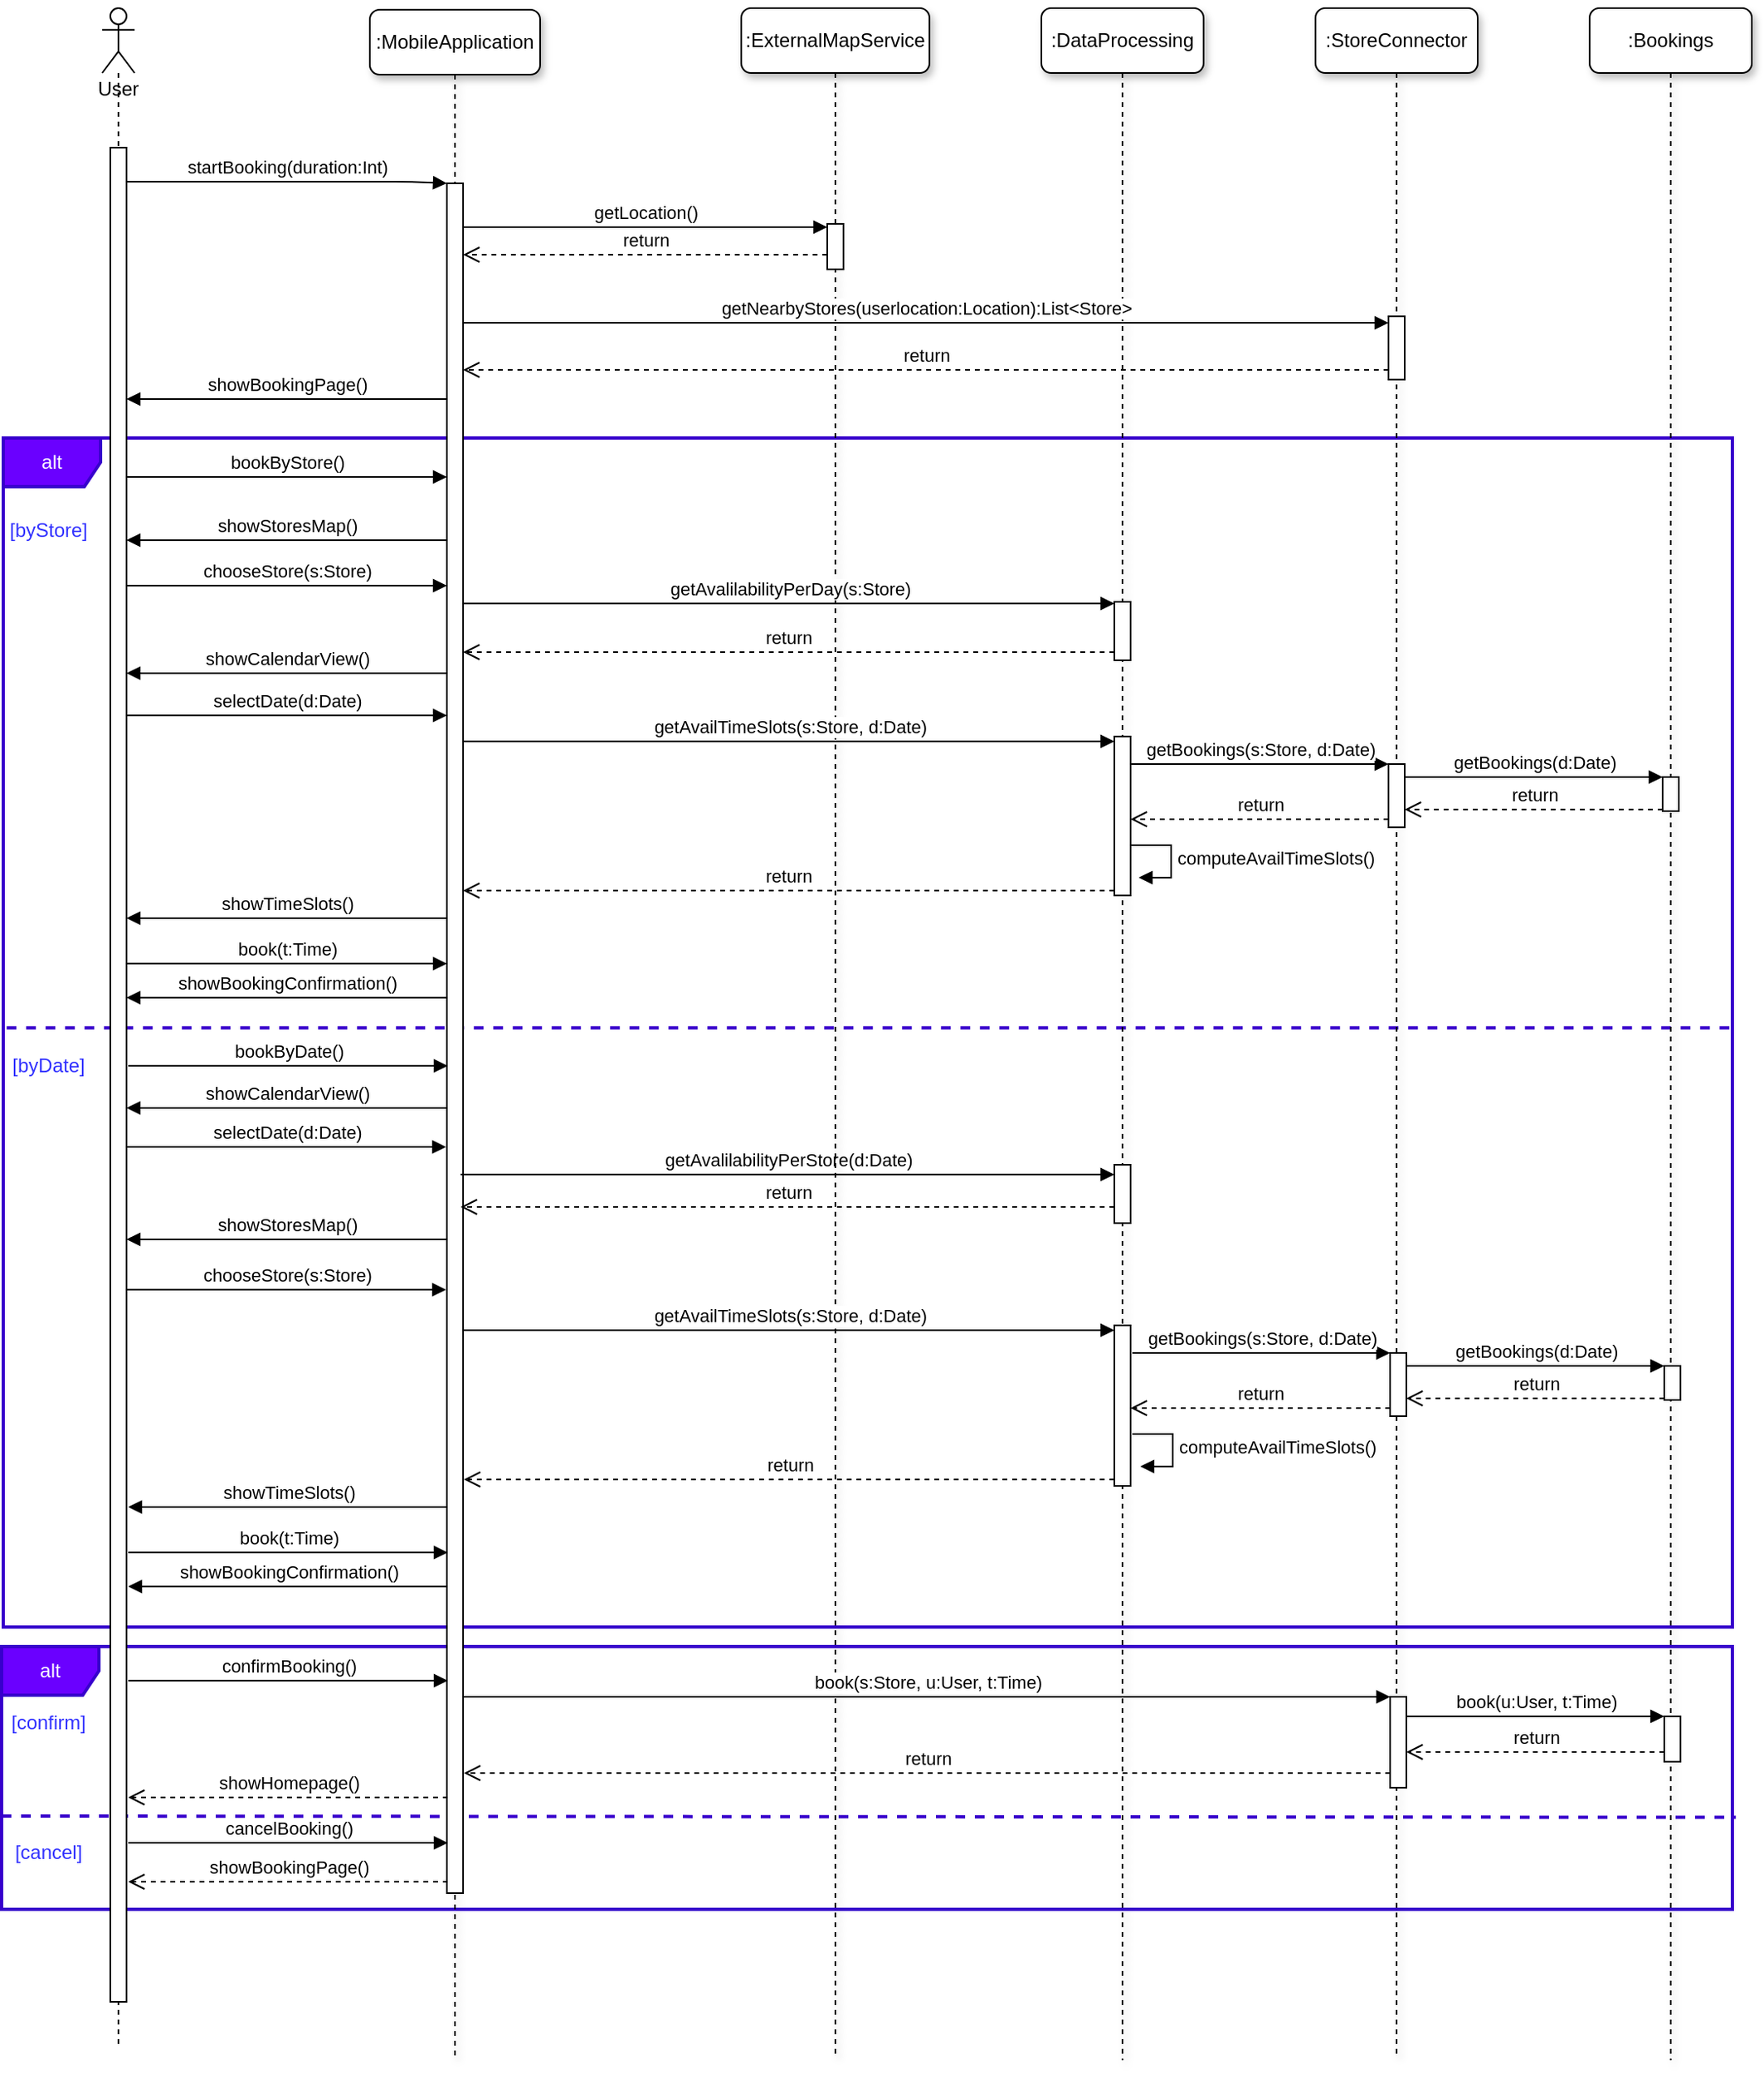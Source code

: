 <mxfile version="14.1.8" type="device"><diagram name="Page-1" id="13e1069c-82ec-6db2-03f1-153e76fe0fe0"><mxGraphModel dx="1102" dy="829" grid="0" gridSize="10" guides="1" tooltips="1" connect="1" arrows="1" fold="1" page="1" pageScale="1" pageWidth="1169" pageHeight="827" background="none" math="0" shadow="0"><root><mxCell id="0"/><mxCell id="1" parent="0"/><mxCell id="lIzOskPbsVTF9RIAqZBn-187" value="" style="endArrow=none;dashed=1;html=1;exitX=0;exitY=0.645;exitDx=0;exitDy=0;exitPerimeter=0;fillColor=#6a00ff;strokeColor=#3700CC;strokeWidth=2;entryX=1.002;entryY=0.65;entryDx=0;entryDy=0;entryPerimeter=0;" parent="1" source="lIzOskPbsVTF9RIAqZBn-188" target="lIzOskPbsVTF9RIAqZBn-188" edge="1"><mxGeometry width="50" height="50" relative="1" as="geometry"><mxPoint x="12.953" y="1187.686" as="sourcePoint"/><mxPoint x="1061.02" y="1186.714" as="targetPoint"/><Array as="points"/></mxGeometry></mxCell><mxCell id="lIzOskPbsVTF9RIAqZBn-51" value="" style="endArrow=none;dashed=1;html=1;exitX=0.002;exitY=0.496;exitDx=0;exitDy=0;exitPerimeter=0;fillColor=#6a00ff;strokeColor=#3700CC;strokeWidth=2;entryX=1.001;entryY=0.496;entryDx=0;entryDy=0;entryPerimeter=0;" parent="1" source="lIzOskPbsVTF9RIAqZBn-39" target="lIzOskPbsVTF9RIAqZBn-39" edge="1"><mxGeometry width="50" height="50" relative="1" as="geometry"><mxPoint x="524" y="544" as="sourcePoint"/><mxPoint x="1072" y="639" as="targetPoint"/><Array as="points"/></mxGeometry></mxCell><mxCell id="lIzOskPbsVTF9RIAqZBn-188" value="alt" style="shape=umlFrame;whiteSpace=wrap;html=1;fillColor=#6a00ff;strokeColor=#3700CC;fontColor=#ffffff;strokeWidth=2;" parent="1" vertex="1"><mxGeometry x="13" y="1088" width="1067" height="162" as="geometry"/></mxCell><mxCell id="lIzOskPbsVTF9RIAqZBn-39" value="alt" style="shape=umlFrame;whiteSpace=wrap;html=1;fillColor=#6a00ff;strokeColor=#3700CC;fontColor=#ffffff;strokeWidth=2;" parent="1" vertex="1"><mxGeometry x="14" y="343" width="1066" height="733" as="geometry"/></mxCell><mxCell id="7baba1c4bc27f4b0-2" value=":MobileApplication" style="shape=umlLifeline;perimeter=lifelinePerimeter;whiteSpace=wrap;html=1;container=1;collapsible=0;recursiveResize=0;outlineConnect=0;rounded=1;shadow=1;comic=0;labelBackgroundColor=none;strokeWidth=1;fontFamily=Helvetica;fontSize=12;align=center;" parent="1" vertex="1"><mxGeometry x="240" y="79" width="105" height="1262" as="geometry"/></mxCell><mxCell id="7baba1c4bc27f4b0-10" value="" style="html=1;points=[];perimeter=orthogonalPerimeter;rounded=0;shadow=0;comic=0;labelBackgroundColor=none;strokeWidth=1;fontFamily=Verdana;fontSize=12;align=center;" parent="7baba1c4bc27f4b0-2" vertex="1"><mxGeometry x="47.5" y="107" width="10" height="1054" as="geometry"/></mxCell><mxCell id="Qy9FHdCzN2HbcOrQwQrR-16" value=":DataProcessing" style="shape=umlLifeline;perimeter=lifelinePerimeter;whiteSpace=wrap;html=1;container=1;collapsible=0;recursiveResize=0;outlineConnect=0;rounded=1;shadow=1;glass=0;sketch=0;" parent="1" vertex="1"><mxGeometry x="654" y="78" width="100" height="1265" as="geometry"/></mxCell><mxCell id="lIzOskPbsVTF9RIAqZBn-65" value="computeAvailTimeSlots()" style="edgeStyle=orthogonalEdgeStyle;html=1;align=left;spacingLeft=2;endArrow=block;rounded=0;entryX=1;entryY=0;strokeWidth=1;" parent="Qy9FHdCzN2HbcOrQwQrR-16" edge="1"><mxGeometry relative="1" as="geometry"><mxPoint x="55" y="516" as="sourcePoint"/><Array as="points"><mxPoint x="80" y="516"/></Array><mxPoint x="60.0" y="536" as="targetPoint"/></mxGeometry></mxCell><mxCell id="lIzOskPbsVTF9RIAqZBn-158" value="getAvalilabilityPerStore(d:Date)" style="html=1;verticalAlign=bottom;endArrow=block;strokeWidth=1;" parent="Qy9FHdCzN2HbcOrQwQrR-16" edge="1"><mxGeometry width="80" relative="1" as="geometry"><mxPoint x="-358" y="719" as="sourcePoint"/><mxPoint x="45" y="719" as="targetPoint"/><Array as="points"><mxPoint x="-152" y="719"/></Array></mxGeometry></mxCell><mxCell id="KIKxsmDhsgrSxC7xJlKL-1" value="" style="html=1;points=[];perimeter=orthogonalPerimeter;" vertex="1" parent="Qy9FHdCzN2HbcOrQwQrR-16"><mxGeometry x="45" y="366" width="10" height="36" as="geometry"/></mxCell><mxCell id="KIKxsmDhsgrSxC7xJlKL-2" value="" style="html=1;points=[];perimeter=orthogonalPerimeter;" vertex="1" parent="Qy9FHdCzN2HbcOrQwQrR-16"><mxGeometry x="45" y="449" width="10" height="98" as="geometry"/></mxCell><mxCell id="KIKxsmDhsgrSxC7xJlKL-3" value="" style="html=1;points=[];perimeter=orthogonalPerimeter;" vertex="1" parent="Qy9FHdCzN2HbcOrQwQrR-16"><mxGeometry x="45" y="713" width="10" height="36" as="geometry"/></mxCell><mxCell id="KIKxsmDhsgrSxC7xJlKL-4" value="" style="html=1;points=[];perimeter=orthogonalPerimeter;" vertex="1" parent="Qy9FHdCzN2HbcOrQwQrR-16"><mxGeometry x="45" y="812" width="10" height="99" as="geometry"/></mxCell><mxCell id="Qy9FHdCzN2HbcOrQwQrR-18" value=":StoreConnector" style="shape=umlLifeline;perimeter=lifelinePerimeter;whiteSpace=wrap;html=1;container=1;collapsible=0;recursiveResize=0;outlineConnect=0;rounded=1;shadow=1;glass=0;sketch=0;" parent="1" vertex="1"><mxGeometry x="823" y="78" width="100" height="1264" as="geometry"/></mxCell><mxCell id="lIzOskPbsVTF9RIAqZBn-33" value="" style="html=1;points=[];perimeter=orthogonalPerimeter;" parent="Qy9FHdCzN2HbcOrQwQrR-18" vertex="1"><mxGeometry x="45" y="466" width="10" height="39" as="geometry"/></mxCell><mxCell id="lIzOskPbsVTF9RIAqZBn-16" value="" style="html=1;points=[];perimeter=orthogonalPerimeter;" parent="Qy9FHdCzN2HbcOrQwQrR-18" vertex="1"><mxGeometry x="45" y="190" width="10" height="39" as="geometry"/></mxCell><mxCell id="lIzOskPbsVTF9RIAqZBn-3" value="startBooking(duration:Int)" style="html=1;verticalAlign=bottom;endArrow=block;" parent="1" target="7baba1c4bc27f4b0-10" edge="1"><mxGeometry width="80" relative="1" as="geometry"><mxPoint x="90" y="185" as="sourcePoint"/><mxPoint x="524" y="368" as="targetPoint"/><Array as="points"><mxPoint x="265" y="185"/></Array></mxGeometry></mxCell><mxCell id="lIzOskPbsVTF9RIAqZBn-8" value=":Bookings" style="shape=umlLifeline;perimeter=lifelinePerimeter;whiteSpace=wrap;html=1;container=1;collapsible=0;recursiveResize=0;outlineConnect=0;rounded=1;shadow=1;glass=0;sketch=0;" parent="1" vertex="1"><mxGeometry x="992" y="78" width="100" height="1265" as="geometry"/></mxCell><mxCell id="lIzOskPbsVTF9RIAqZBn-67" value="" style="html=1;points=[];perimeter=orthogonalPerimeter;strokeWidth=1;gradientColor=none;fillColor=#FFFFFF;" parent="lIzOskPbsVTF9RIAqZBn-8" vertex="1"><mxGeometry x="45" y="474" width="10" height="21" as="geometry"/></mxCell><mxCell id="lIzOskPbsVTF9RIAqZBn-9" value=":ExternalMapService" style="shape=umlLifeline;perimeter=lifelinePerimeter;whiteSpace=wrap;html=1;container=1;collapsible=0;recursiveResize=0;outlineConnect=0;rounded=1;shadow=1;glass=0;sketch=0;" parent="1" vertex="1"><mxGeometry x="469" y="78" width="116" height="1261" as="geometry"/></mxCell><mxCell id="lIzOskPbsVTF9RIAqZBn-12" value="" style="html=1;points=[];perimeter=orthogonalPerimeter;" parent="lIzOskPbsVTF9RIAqZBn-9" vertex="1"><mxGeometry x="53" y="133" width="10" height="28" as="geometry"/></mxCell><mxCell id="lIzOskPbsVTF9RIAqZBn-10" value="showStoresMap()" style="html=1;verticalAlign=bottom;endArrow=block;" parent="1" source="7baba1c4bc27f4b0-10" edge="1"><mxGeometry width="80" relative="1" as="geometry"><mxPoint x="154" y="235" as="sourcePoint"/><mxPoint x="90" y="406" as="targetPoint"/><Array as="points"><mxPoint x="197" y="406"/></Array></mxGeometry></mxCell><mxCell id="lIzOskPbsVTF9RIAqZBn-13" value="getLocation()" style="html=1;verticalAlign=bottom;endArrow=block;" parent="1" source="7baba1c4bc27f4b0-10" target="lIzOskPbsVTF9RIAqZBn-12" edge="1"><mxGeometry width="80" relative="1" as="geometry"><mxPoint x="521" y="370" as="sourcePoint"/><mxPoint x="601" y="370" as="targetPoint"/><Array as="points"><mxPoint x="389" y="213"/></Array></mxGeometry></mxCell><mxCell id="lIzOskPbsVTF9RIAqZBn-14" value="return" style="html=1;verticalAlign=bottom;endArrow=open;dashed=1;endSize=8;" parent="1" source="lIzOskPbsVTF9RIAqZBn-12" target="7baba1c4bc27f4b0-10" edge="1"><mxGeometry relative="1" as="geometry"><mxPoint x="601" y="370" as="sourcePoint"/><mxPoint x="521" y="370" as="targetPoint"/><Array as="points"><mxPoint x="389" y="230"/></Array></mxGeometry></mxCell><mxCell id="lIzOskPbsVTF9RIAqZBn-15" value="getNearbyStores(userlocation:Location):List&amp;lt;Store&amp;gt;" style="html=1;verticalAlign=bottom;endArrow=block;" parent="1" source="7baba1c4bc27f4b0-10" target="lIzOskPbsVTF9RIAqZBn-16" edge="1"><mxGeometry width="80" relative="1" as="geometry"><mxPoint x="521" y="370" as="sourcePoint"/><mxPoint x="601" y="370" as="targetPoint"/><Array as="points"><mxPoint x="481" y="272"/></Array></mxGeometry></mxCell><mxCell id="lIzOskPbsVTF9RIAqZBn-17" value="return" style="html=1;verticalAlign=bottom;endArrow=open;dashed=1;endSize=8;" parent="1" source="lIzOskPbsVTF9RIAqZBn-16" target="7baba1c4bc27f4b0-10" edge="1"><mxGeometry relative="1" as="geometry"><mxPoint x="601" y="370" as="sourcePoint"/><mxPoint x="521" y="370" as="targetPoint"/><Array as="points"><mxPoint x="481" y="301"/></Array></mxGeometry></mxCell><mxCell id="lIzOskPbsVTF9RIAqZBn-25" value="chooseStore(s:Store)" style="html=1;verticalAlign=bottom;endArrow=block;" parent="1" target="7baba1c4bc27f4b0-10" edge="1"><mxGeometry width="80" relative="1" as="geometry"><mxPoint x="90" y="434" as="sourcePoint"/><mxPoint x="601" y="413" as="targetPoint"/><Array as="points"><mxPoint x="188" y="434"/></Array></mxGeometry></mxCell><mxCell id="lIzOskPbsVTF9RIAqZBn-36" value="getBookings(s:Store, d:Date)" style="html=1;verticalAlign=bottom;endArrow=block;" parent="1" target="lIzOskPbsVTF9RIAqZBn-33" edge="1"><mxGeometry width="80" relative="1" as="geometry"><mxPoint x="709" y="544" as="sourcePoint"/><mxPoint x="601" y="381" as="targetPoint"/><Array as="points"><mxPoint x="767" y="544"/></Array></mxGeometry></mxCell><mxCell id="lIzOskPbsVTF9RIAqZBn-38" value="showCalendarView()" style="html=1;verticalAlign=bottom;endArrow=block;" parent="1" source="7baba1c4bc27f4b0-10" edge="1"><mxGeometry width="80" relative="1" as="geometry"><mxPoint x="521" y="360" as="sourcePoint"/><mxPoint x="90" y="488" as="targetPoint"/><Array as="points"><mxPoint x="179" y="488"/></Array></mxGeometry></mxCell><mxCell id="lIzOskPbsVTF9RIAqZBn-41" value="return" style="html=1;verticalAlign=bottom;endArrow=open;dashed=1;endSize=8;" parent="1" source="lIzOskPbsVTF9RIAqZBn-33" edge="1"><mxGeometry relative="1" as="geometry"><mxPoint x="601" y="519" as="sourcePoint"/><mxPoint x="709" y="578" as="targetPoint"/><Array as="points"><mxPoint x="760" y="578"/></Array></mxGeometry></mxCell><mxCell id="lIzOskPbsVTF9RIAqZBn-44" value="selectDate(d:Date)" style="html=1;verticalAlign=bottom;endArrow=block;" parent="1" target="7baba1c4bc27f4b0-10" edge="1"><mxGeometry width="80" relative="1" as="geometry"><mxPoint x="90" y="514" as="sourcePoint"/><mxPoint x="601" y="519" as="targetPoint"/><Array as="points"><mxPoint x="190" y="514"/></Array></mxGeometry></mxCell><mxCell id="lIzOskPbsVTF9RIAqZBn-46" value="showTimeSlots()" style="html=1;verticalAlign=bottom;endArrow=block;" parent="1" source="7baba1c4bc27f4b0-10" edge="1"><mxGeometry width="80" relative="1" as="geometry"><mxPoint x="521" y="519" as="sourcePoint"/><mxPoint x="90" y="639" as="targetPoint"/><Array as="points"><mxPoint x="192" y="639"/></Array></mxGeometry></mxCell><mxCell id="lIzOskPbsVTF9RIAqZBn-47" value="book(t:Time)" style="html=1;verticalAlign=bottom;endArrow=block;" parent="1" target="7baba1c4bc27f4b0-10" edge="1"><mxGeometry width="80" relative="1" as="geometry"><mxPoint x="90" y="667" as="sourcePoint"/><mxPoint x="601" y="413" as="targetPoint"/><Array as="points"><mxPoint x="202" y="667"/></Array></mxGeometry></mxCell><mxCell id="lIzOskPbsVTF9RIAqZBn-52" value="showBookingConfirmation()" style="html=1;verticalAlign=bottom;endArrow=block;strokeWidth=1;" parent="1" source="7baba1c4bc27f4b0-10" edge="1"><mxGeometry width="80" relative="1" as="geometry"><mxPoint x="509" y="466" as="sourcePoint"/><mxPoint x="90" y="688" as="targetPoint"/><Array as="points"><mxPoint x="192" y="688"/></Array></mxGeometry></mxCell><mxCell id="lIzOskPbsVTF9RIAqZBn-56" value="showBookingPage()" style="html=1;verticalAlign=bottom;endArrow=block;strokeWidth=1;" parent="1" source="7baba1c4bc27f4b0-10" edge="1"><mxGeometry width="80" relative="1" as="geometry"><mxPoint x="509" y="417" as="sourcePoint"/><mxPoint x="90" y="319" as="targetPoint"/><Array as="points"><mxPoint x="171" y="319"/></Array></mxGeometry></mxCell><mxCell id="lIzOskPbsVTF9RIAqZBn-57" value="bookByStore()" style="html=1;verticalAlign=bottom;endArrow=block;strokeWidth=1;" parent="1" target="7baba1c4bc27f4b0-10" edge="1"><mxGeometry width="80" relative="1" as="geometry"><mxPoint x="90" y="367" as="sourcePoint"/><mxPoint x="589" y="417" as="targetPoint"/><Array as="points"><mxPoint x="182" y="367"/></Array></mxGeometry></mxCell><mxCell id="lIzOskPbsVTF9RIAqZBn-59" value="getAvalilabilityPerDay(s:Store)" style="html=1;verticalAlign=bottom;endArrow=block;strokeWidth=1;" parent="1" source="7baba1c4bc27f4b0-10" edge="1"><mxGeometry width="80" relative="1" as="geometry"><mxPoint x="509" y="417" as="sourcePoint"/><mxPoint x="699" y="445" as="targetPoint"/><Array as="points"><mxPoint x="497" y="445"/></Array></mxGeometry></mxCell><mxCell id="lIzOskPbsVTF9RIAqZBn-60" value="return" style="html=1;verticalAlign=bottom;endArrow=open;dashed=1;endSize=8;strokeWidth=1;" parent="1" target="7baba1c4bc27f4b0-10" edge="1"><mxGeometry relative="1" as="geometry"><mxPoint x="699" y="475" as="sourcePoint"/><mxPoint x="509" y="417" as="targetPoint"/><Array as="points"><mxPoint x="498" y="475"/></Array></mxGeometry></mxCell><mxCell id="lIzOskPbsVTF9RIAqZBn-61" value="getAvailTimeSlots(s:Store, d:Date)" style="html=1;verticalAlign=bottom;endArrow=block;strokeWidth=1;" parent="1" source="7baba1c4bc27f4b0-10" edge="1"><mxGeometry width="80" relative="1" as="geometry"><mxPoint x="509" y="417" as="sourcePoint"/><mxPoint x="699" y="530" as="targetPoint"/><Array as="points"><mxPoint x="499" y="530"/></Array></mxGeometry></mxCell><mxCell id="lIzOskPbsVTF9RIAqZBn-62" value="return" style="html=1;verticalAlign=bottom;endArrow=open;dashed=1;endSize=8;strokeWidth=1;" parent="1" target="7baba1c4bc27f4b0-10" edge="1"><mxGeometry relative="1" as="geometry"><mxPoint x="699" y="622" as="sourcePoint"/><mxPoint x="509" y="629" as="targetPoint"/><Array as="points"><mxPoint x="491" y="622"/></Array></mxGeometry></mxCell><mxCell id="lIzOskPbsVTF9RIAqZBn-68" value="getBookings(d:Date)" style="html=1;verticalAlign=bottom;endArrow=block;strokeWidth=1;" parent="1" source="lIzOskPbsVTF9RIAqZBn-33" target="lIzOskPbsVTF9RIAqZBn-67" edge="1"><mxGeometry width="80" relative="1" as="geometry"><mxPoint x="502" y="543" as="sourcePoint"/><mxPoint x="582" y="543" as="targetPoint"/><Array as="points"><mxPoint x="957" y="552"/></Array></mxGeometry></mxCell><mxCell id="lIzOskPbsVTF9RIAqZBn-69" value="return" style="html=1;verticalAlign=bottom;endArrow=open;dashed=1;endSize=8;strokeWidth=1;" parent="1" source="lIzOskPbsVTF9RIAqZBn-67" target="lIzOskPbsVTF9RIAqZBn-33" edge="1"><mxGeometry relative="1" as="geometry"><mxPoint x="582" y="454" as="sourcePoint"/><mxPoint x="502" y="454" as="targetPoint"/><Array as="points"><mxPoint x="958" y="572"/></Array></mxGeometry></mxCell><mxCell id="lIzOskPbsVTF9RIAqZBn-145" value="computeAvailTimeSlots()" style="edgeStyle=orthogonalEdgeStyle;html=1;align=left;spacingLeft=2;endArrow=block;rounded=0;entryX=1;entryY=0;strokeWidth=1;" parent="1" edge="1"><mxGeometry relative="1" as="geometry"><mxPoint x="710.0" y="957" as="sourcePoint"/><Array as="points"><mxPoint x="735" y="957"/></Array><mxPoint x="715.0" y="977" as="targetPoint"/></mxGeometry></mxCell><mxCell id="lIzOskPbsVTF9RIAqZBn-146" value="" style="html=1;points=[];perimeter=orthogonalPerimeter;" parent="1" vertex="1"><mxGeometry x="869" y="907" width="10" height="39" as="geometry"/></mxCell><mxCell id="lIzOskPbsVTF9RIAqZBn-147" value="" style="html=1;points=[];perimeter=orthogonalPerimeter;strokeWidth=1;gradientColor=none;fillColor=#FFFFFF;" parent="1" vertex="1"><mxGeometry x="1038" y="915" width="10" height="21" as="geometry"/></mxCell><mxCell id="lIzOskPbsVTF9RIAqZBn-148" value="showStoresMap()" style="html=1;verticalAlign=bottom;endArrow=block;" parent="1" edge="1"><mxGeometry width="80" relative="1" as="geometry"><mxPoint x="287" y="837" as="sourcePoint"/><mxPoint x="90" y="837" as="targetPoint"/><Array as="points"><mxPoint x="190" y="837"/></Array></mxGeometry></mxCell><mxCell id="lIzOskPbsVTF9RIAqZBn-149" value="chooseStore(s:Store)" style="html=1;verticalAlign=bottom;endArrow=block;" parent="1" edge="1"><mxGeometry width="80" relative="1" as="geometry"><mxPoint x="90" y="868" as="sourcePoint"/><mxPoint x="287" y="868" as="targetPoint"/><Array as="points"><mxPoint x="196" y="868"/></Array></mxGeometry></mxCell><mxCell id="lIzOskPbsVTF9RIAqZBn-150" value="getBookings(s:Store, d:Date)" style="html=1;verticalAlign=bottom;endArrow=block;" parent="1" target="lIzOskPbsVTF9RIAqZBn-146" edge="1"><mxGeometry width="80" relative="1" as="geometry"><mxPoint x="710.0" y="907" as="sourcePoint"/><mxPoint x="602" y="744" as="targetPoint"/><Array as="points"><mxPoint x="768" y="907"/></Array></mxGeometry></mxCell><mxCell id="lIzOskPbsVTF9RIAqZBn-151" value="showCalendarView()" style="html=1;verticalAlign=bottom;endArrow=block;" parent="1" edge="1"><mxGeometry width="80" relative="1" as="geometry"><mxPoint x="287" y="756" as="sourcePoint"/><mxPoint x="90" y="756" as="targetPoint"/><Array as="points"><mxPoint x="193" y="756"/></Array></mxGeometry></mxCell><mxCell id="lIzOskPbsVTF9RIAqZBn-152" value="return" style="html=1;verticalAlign=bottom;endArrow=open;dashed=1;endSize=8;" parent="1" source="lIzOskPbsVTF9RIAqZBn-146" edge="1"><mxGeometry relative="1" as="geometry"><mxPoint x="602" y="882" as="sourcePoint"/><mxPoint x="709" y="941" as="targetPoint"/><Array as="points"><mxPoint x="761" y="941"/></Array></mxGeometry></mxCell><mxCell id="lIzOskPbsVTF9RIAqZBn-153" value="selectDate(d:Date)" style="html=1;verticalAlign=bottom;endArrow=block;" parent="1" edge="1"><mxGeometry width="80" relative="1" as="geometry"><mxPoint x="90" y="780" as="sourcePoint"/><mxPoint x="287" y="780" as="targetPoint"/><Array as="points"><mxPoint x="198" y="780"/></Array></mxGeometry></mxCell><mxCell id="lIzOskPbsVTF9RIAqZBn-154" value="showTimeSlots()" style="html=1;verticalAlign=bottom;endArrow=block;" parent="1" edge="1"><mxGeometry width="80" relative="1" as="geometry"><mxPoint x="288" y="1002" as="sourcePoint"/><mxPoint x="91" y="1002" as="targetPoint"/><Array as="points"><mxPoint x="193" y="1002"/></Array></mxGeometry></mxCell><mxCell id="lIzOskPbsVTF9RIAqZBn-155" value="book(t:Time)" style="html=1;verticalAlign=bottom;endArrow=block;" parent="1" edge="1"><mxGeometry width="80" relative="1" as="geometry"><mxPoint x="91" y="1030" as="sourcePoint"/><mxPoint x="288" y="1030" as="targetPoint"/><Array as="points"><mxPoint x="203" y="1030"/></Array></mxGeometry></mxCell><mxCell id="lIzOskPbsVTF9RIAqZBn-156" value="showBookingConfirmation()" style="html=1;verticalAlign=bottom;endArrow=block;strokeWidth=1;" parent="1" edge="1"><mxGeometry width="80" relative="1" as="geometry"><mxPoint x="288" y="1051" as="sourcePoint"/><mxPoint x="91" y="1051" as="targetPoint"/><Array as="points"><mxPoint x="193" y="1051"/></Array></mxGeometry></mxCell><mxCell id="lIzOskPbsVTF9RIAqZBn-157" value="bookByDate()" style="html=1;verticalAlign=bottom;endArrow=block;strokeWidth=1;" parent="1" edge="1"><mxGeometry width="80" relative="1" as="geometry"><mxPoint x="91" y="730" as="sourcePoint"/><mxPoint x="288" y="730" as="targetPoint"/><Array as="points"><mxPoint x="183" y="730"/></Array></mxGeometry></mxCell><mxCell id="lIzOskPbsVTF9RIAqZBn-159" value="return" style="html=1;verticalAlign=bottom;endArrow=open;dashed=1;endSize=8;strokeWidth=1;" parent="1" edge="1"><mxGeometry relative="1" as="geometry"><mxPoint x="699" y="817" as="sourcePoint"/><mxPoint x="296" y="817" as="targetPoint"/><Array as="points"><mxPoint x="498" y="817"/></Array></mxGeometry></mxCell><mxCell id="lIzOskPbsVTF9RIAqZBn-160" value="getAvailTimeSlots(s:Store, d:Date)" style="html=1;verticalAlign=bottom;endArrow=block;strokeWidth=1;" parent="1" edge="1"><mxGeometry width="80" relative="1" as="geometry"><mxPoint x="298" y="893" as="sourcePoint"/><mxPoint x="699" y="893" as="targetPoint"/><Array as="points"><mxPoint x="500" y="893"/></Array></mxGeometry></mxCell><mxCell id="lIzOskPbsVTF9RIAqZBn-161" value="return" style="html=1;verticalAlign=bottom;endArrow=open;dashed=1;endSize=8;strokeWidth=1;" parent="1" edge="1"><mxGeometry relative="1" as="geometry"><mxPoint x="699" y="985" as="sourcePoint"/><mxPoint x="298" y="985" as="targetPoint"/><Array as="points"><mxPoint x="492" y="985"/></Array></mxGeometry></mxCell><mxCell id="lIzOskPbsVTF9RIAqZBn-162" value="getBookings(d:Date)" style="html=1;verticalAlign=bottom;endArrow=block;strokeWidth=1;" parent="1" source="lIzOskPbsVTF9RIAqZBn-146" target="lIzOskPbsVTF9RIAqZBn-147" edge="1"><mxGeometry width="80" relative="1" as="geometry"><mxPoint x="503" y="906" as="sourcePoint"/><mxPoint x="583" y="906" as="targetPoint"/><Array as="points"><mxPoint x="958" y="915"/></Array></mxGeometry></mxCell><mxCell id="lIzOskPbsVTF9RIAqZBn-163" value="return" style="html=1;verticalAlign=bottom;endArrow=open;dashed=1;endSize=8;strokeWidth=1;" parent="1" source="lIzOskPbsVTF9RIAqZBn-147" target="lIzOskPbsVTF9RIAqZBn-146" edge="1"><mxGeometry relative="1" as="geometry"><mxPoint x="583" y="817" as="sourcePoint"/><mxPoint x="503" y="817" as="targetPoint"/><Array as="points"><mxPoint x="959" y="935"/></Array></mxGeometry></mxCell><mxCell id="lIzOskPbsVTF9RIAqZBn-176" value="" style="html=1;points=[];perimeter=orthogonalPerimeter;strokeWidth=1;" parent="1" vertex="1"><mxGeometry x="869.02" y="1119" width="10" height="56" as="geometry"/></mxCell><mxCell id="lIzOskPbsVTF9RIAqZBn-177" value="" style="html=1;points=[];perimeter=orthogonalPerimeter;strokeWidth=1;" parent="1" vertex="1"><mxGeometry x="1038.02" y="1131" width="10" height="28" as="geometry"/></mxCell><mxCell id="lIzOskPbsVTF9RIAqZBn-178" value="confirmBooking()" style="html=1;verticalAlign=bottom;endArrow=block;strokeWidth=1;" parent="1" edge="1"><mxGeometry width="80" relative="1" as="geometry"><mxPoint x="91.02" y="1109" as="sourcePoint"/><mxPoint x="288.02" y="1109" as="targetPoint"/><Array as="points"><mxPoint x="182.02" y="1109"/></Array></mxGeometry></mxCell><mxCell id="lIzOskPbsVTF9RIAqZBn-179" value="book(s:Store, u:User, t:Time)" style="html=1;verticalAlign=bottom;endArrow=block;strokeWidth=1;" parent="1" target="lIzOskPbsVTF9RIAqZBn-176" edge="1"><mxGeometry width="80" relative="1" as="geometry"><mxPoint x="298.02" y="1119" as="sourcePoint"/><mxPoint x="583.02" y="1214" as="targetPoint"/></mxGeometry></mxCell><mxCell id="lIzOskPbsVTF9RIAqZBn-180" value="book(u:User, t:Time)" style="html=1;verticalAlign=bottom;endArrow=block;strokeWidth=1;" parent="1" target="lIzOskPbsVTF9RIAqZBn-177" edge="1"><mxGeometry width="80" relative="1" as="geometry"><mxPoint x="879.02" y="1131" as="sourcePoint"/><mxPoint x="583.02" y="1075" as="targetPoint"/><Array as="points"><mxPoint x="963.02" y="1131"/></Array></mxGeometry></mxCell><mxCell id="lIzOskPbsVTF9RIAqZBn-181" value="return" style="html=1;verticalAlign=bottom;endArrow=open;dashed=1;endSize=8;strokeWidth=1;" parent="1" source="lIzOskPbsVTF9RIAqZBn-177" target="lIzOskPbsVTF9RIAqZBn-176" edge="1"><mxGeometry relative="1" as="geometry"><mxPoint x="583.02" y="1068" as="sourcePoint"/><mxPoint x="503.02" y="1068" as="targetPoint"/><Array as="points"><mxPoint x="961.02" y="1153"/></Array></mxGeometry></mxCell><mxCell id="lIzOskPbsVTF9RIAqZBn-182" value="return" style="html=1;verticalAlign=bottom;endArrow=open;dashed=1;endSize=8;strokeWidth=1;" parent="1" source="lIzOskPbsVTF9RIAqZBn-176" edge="1"><mxGeometry relative="1" as="geometry"><mxPoint x="583.02" y="1068" as="sourcePoint"/><mxPoint x="298.02" y="1166" as="targetPoint"/><Array as="points"><mxPoint x="584.02" y="1166"/></Array></mxGeometry></mxCell><mxCell id="lIzOskPbsVTF9RIAqZBn-183" value="showHomepage()" style="html=1;verticalAlign=bottom;endArrow=open;dashed=1;endSize=8;strokeWidth=1;" parent="1" edge="1"><mxGeometry relative="1" as="geometry"><mxPoint x="288.02" y="1181" as="sourcePoint"/><mxPoint x="91.02" y="1181" as="targetPoint"/><Array as="points"><mxPoint x="180.02" y="1181"/></Array></mxGeometry></mxCell><mxCell id="lIzOskPbsVTF9RIAqZBn-184" value="cancelBooking()" style="html=1;verticalAlign=bottom;endArrow=block;strokeWidth=1;" parent="1" edge="1"><mxGeometry width="80" relative="1" as="geometry"><mxPoint x="91.02" y="1209" as="sourcePoint"/><mxPoint x="288.02" y="1209" as="targetPoint"/><Array as="points"><mxPoint x="178.02" y="1209"/></Array></mxGeometry></mxCell><mxCell id="lIzOskPbsVTF9RIAqZBn-185" value="showBookingPage()" style="html=1;verticalAlign=bottom;endArrow=open;dashed=1;endSize=8;strokeWidth=1;" parent="1" edge="1"><mxGeometry relative="1" as="geometry"><mxPoint x="288.02" y="1233" as="sourcePoint"/><mxPoint x="91.02" y="1233" as="targetPoint"/><Array as="points"><mxPoint x="173.02" y="1233"/></Array></mxGeometry></mxCell><mxCell id="lIzOskPbsVTF9RIAqZBn-189" value="[byStore]" style="text;html=1;strokeColor=none;fillColor=none;align=center;verticalAlign=middle;whiteSpace=wrap;rounded=0;shadow=0;fontFamily=Helvetica;fontColor=#3333FF;" parent="1" vertex="1"><mxGeometry x="22" y="390" width="40" height="20" as="geometry"/></mxCell><mxCell id="lIzOskPbsVTF9RIAqZBn-190" value="[byDate]" style="text;html=1;strokeColor=none;fillColor=none;align=center;verticalAlign=middle;whiteSpace=wrap;rounded=0;shadow=0;fontFamily=Helvetica;fontColor=#3333FF;" parent="1" vertex="1"><mxGeometry x="22" y="720" width="40" height="20" as="geometry"/></mxCell><mxCell id="lIzOskPbsVTF9RIAqZBn-191" value="[confirm]" style="text;html=1;strokeColor=none;fillColor=none;align=center;verticalAlign=middle;whiteSpace=wrap;rounded=0;shadow=0;fontFamily=Helvetica;fontColor=#3333FF;" parent="1" vertex="1"><mxGeometry x="22" y="1125" width="40" height="20" as="geometry"/></mxCell><mxCell id="lIzOskPbsVTF9RIAqZBn-192" value="[cancel]" style="text;html=1;strokeColor=none;fillColor=none;align=center;verticalAlign=middle;whiteSpace=wrap;rounded=0;shadow=0;fontFamily=Helvetica;fontColor=#3333FF;" parent="1" vertex="1"><mxGeometry x="22" y="1205" width="40" height="20" as="geometry"/></mxCell><mxCell id="d0H306dirOEdDDmBIx6j-1" value="User" style="shape=umlLifeline;participant=umlActor;perimeter=lifelinePerimeter;whiteSpace=wrap;html=1;container=1;collapsible=0;recursiveResize=0;verticalAlign=top;spacingTop=36;outlineConnect=0;" parent="1" vertex="1"><mxGeometry x="75" y="78" width="20" height="1258" as="geometry"/></mxCell><mxCell id="d0H306dirOEdDDmBIx6j-2" value="" style="html=1;points=[];perimeter=orthogonalPerimeter;" parent="d0H306dirOEdDDmBIx6j-1" vertex="1"><mxGeometry x="5" y="86" width="10" height="1143" as="geometry"/></mxCell></root></mxGraphModel></diagram></mxfile>